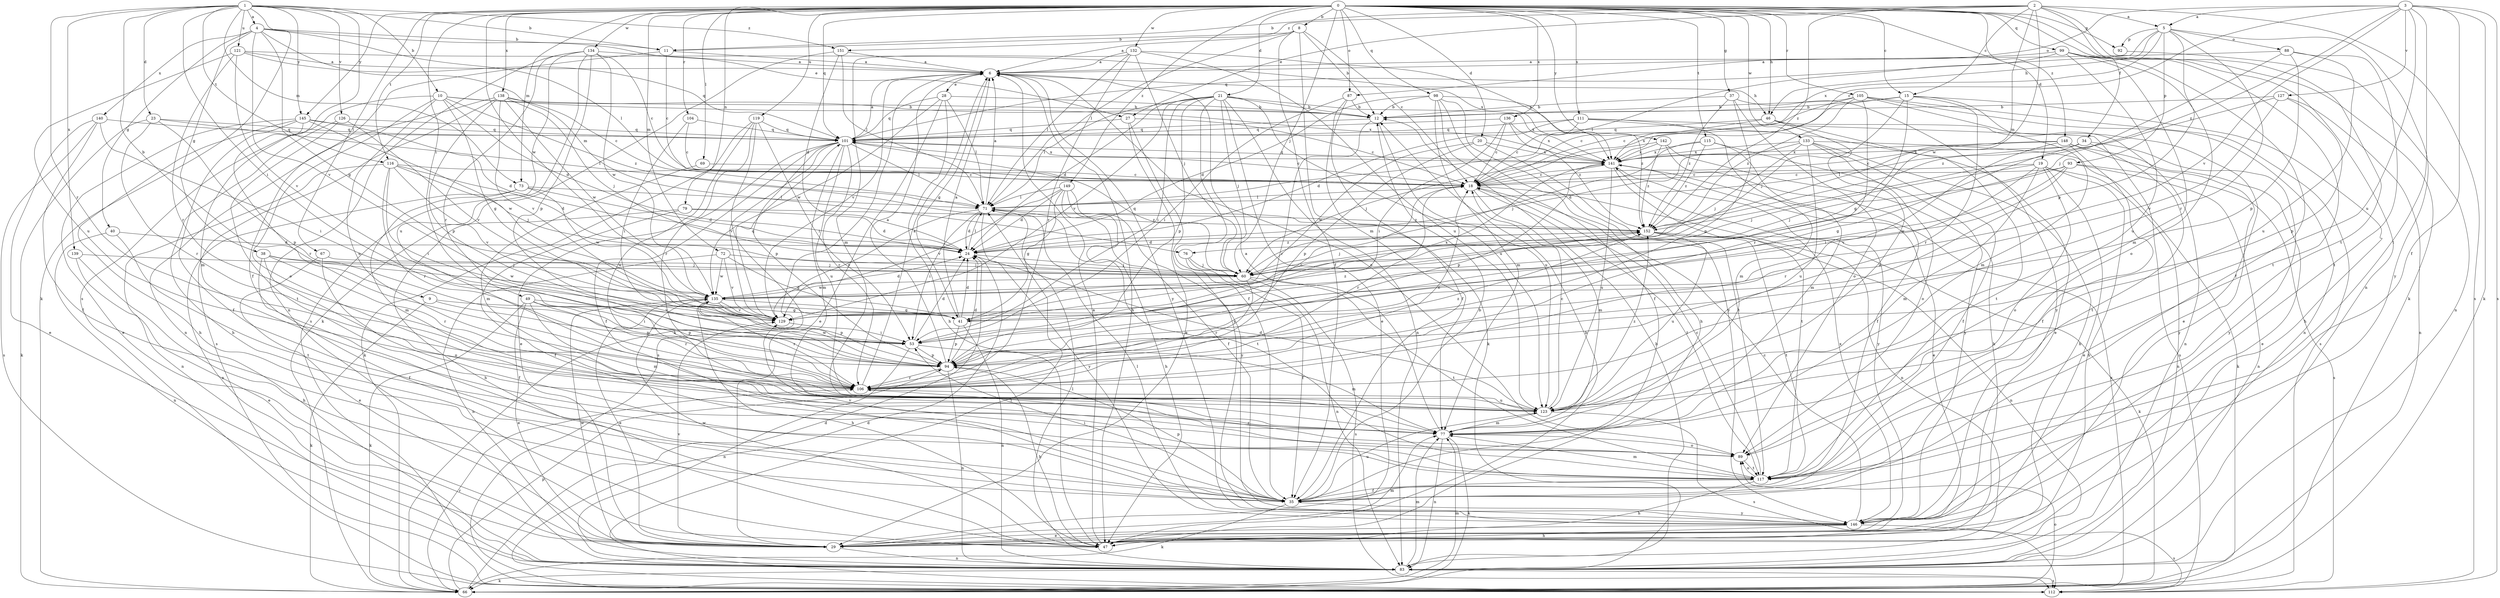 strict digraph  {
0;
1;
2;
3;
4;
5;
6;
8;
9;
10;
11;
12;
15;
18;
19;
20;
21;
23;
24;
27;
28;
29;
34;
35;
37;
38;
40;
41;
46;
47;
49;
53;
60;
66;
67;
69;
71;
72;
73;
76;
77;
79;
83;
87;
88;
89;
92;
93;
94;
98;
99;
101;
104;
105;
106;
111;
112;
115;
116;
117;
119;
121;
123;
126;
127;
129;
132;
133;
134;
135;
136;
138;
139;
140;
141;
142;
145;
146;
148;
149;
151;
152;
0 -> 8  [label=b];
0 -> 15  [label=c];
0 -> 19  [label=d];
0 -> 20  [label=d];
0 -> 21  [label=d];
0 -> 37  [label=g];
0 -> 46  [label=h];
0 -> 49  [label=i];
0 -> 60  [label=j];
0 -> 66  [label=k];
0 -> 67  [label=l];
0 -> 69  [label=l];
0 -> 72  [label=m];
0 -> 73  [label=m];
0 -> 79  [label=n];
0 -> 83  [label=n];
0 -> 87  [label=o];
0 -> 92  [label=p];
0 -> 98  [label=q];
0 -> 99  [label=q];
0 -> 101  [label=q];
0 -> 104  [label=r];
0 -> 105  [label=r];
0 -> 111  [label=s];
0 -> 115  [label=t];
0 -> 116  [label=t];
0 -> 119  [label=u];
0 -> 132  [label=w];
0 -> 133  [label=w];
0 -> 134  [label=w];
0 -> 135  [label=w];
0 -> 136  [label=x];
0 -> 138  [label=x];
0 -> 142  [label=y];
0 -> 145  [label=y];
0 -> 148  [label=z];
0 -> 149  [label=z];
1 -> 4  [label=a];
1 -> 9  [label=b];
1 -> 10  [label=b];
1 -> 11  [label=b];
1 -> 23  [label=d];
1 -> 53  [label=i];
1 -> 66  [label=k];
1 -> 73  [label=m];
1 -> 106  [label=r];
1 -> 112  [label=s];
1 -> 116  [label=t];
1 -> 121  [label=u];
1 -> 126  [label=v];
1 -> 139  [label=x];
1 -> 145  [label=y];
1 -> 151  [label=z];
2 -> 5  [label=a];
2 -> 11  [label=b];
2 -> 15  [label=c];
2 -> 27  [label=e];
2 -> 34  [label=f];
2 -> 76  [label=m];
2 -> 112  [label=s];
2 -> 117  [label=t];
2 -> 135  [label=w];
2 -> 151  [label=z];
2 -> 152  [label=z];
3 -> 5  [label=a];
3 -> 18  [label=c];
3 -> 35  [label=f];
3 -> 66  [label=k];
3 -> 87  [label=o];
3 -> 112  [label=s];
3 -> 117  [label=t];
3 -> 123  [label=u];
3 -> 127  [label=v];
3 -> 129  [label=v];
3 -> 152  [label=z];
4 -> 11  [label=b];
4 -> 27  [label=e];
4 -> 38  [label=g];
4 -> 40  [label=g];
4 -> 41  [label=g];
4 -> 71  [label=l];
4 -> 76  [label=m];
4 -> 129  [label=v];
4 -> 140  [label=x];
5 -> 46  [label=h];
5 -> 88  [label=o];
5 -> 92  [label=p];
5 -> 93  [label=p];
5 -> 94  [label=p];
5 -> 101  [label=q];
5 -> 106  [label=r];
5 -> 141  [label=x];
5 -> 146  [label=y];
6 -> 28  [label=e];
6 -> 41  [label=g];
6 -> 46  [label=h];
6 -> 47  [label=h];
6 -> 66  [label=k];
6 -> 89  [label=o];
6 -> 129  [label=v];
6 -> 146  [label=y];
8 -> 6  [label=a];
8 -> 11  [label=b];
8 -> 12  [label=b];
8 -> 18  [label=c];
8 -> 35  [label=f];
8 -> 71  [label=l];
8 -> 77  [label=m];
9 -> 41  [label=g];
9 -> 66  [label=k];
9 -> 94  [label=p];
10 -> 12  [label=b];
10 -> 24  [label=d];
10 -> 41  [label=g];
10 -> 77  [label=m];
10 -> 89  [label=o];
10 -> 123  [label=u];
10 -> 141  [label=x];
10 -> 152  [label=z];
11 -> 6  [label=a];
11 -> 18  [label=c];
11 -> 35  [label=f];
12 -> 101  [label=q];
12 -> 106  [label=r];
12 -> 123  [label=u];
15 -> 12  [label=b];
15 -> 18  [label=c];
15 -> 41  [label=g];
15 -> 47  [label=h];
15 -> 60  [label=j];
15 -> 77  [label=m];
15 -> 106  [label=r];
18 -> 71  [label=l];
18 -> 77  [label=m];
18 -> 83  [label=n];
18 -> 106  [label=r];
18 -> 117  [label=t];
19 -> 18  [label=c];
19 -> 29  [label=e];
19 -> 47  [label=h];
19 -> 60  [label=j];
19 -> 77  [label=m];
19 -> 83  [label=n];
19 -> 89  [label=o];
19 -> 106  [label=r];
20 -> 94  [label=p];
20 -> 117  [label=t];
20 -> 135  [label=w];
20 -> 141  [label=x];
21 -> 12  [label=b];
21 -> 24  [label=d];
21 -> 29  [label=e];
21 -> 35  [label=f];
21 -> 53  [label=i];
21 -> 60  [label=j];
21 -> 71  [label=l];
21 -> 83  [label=n];
21 -> 94  [label=p];
21 -> 123  [label=u];
21 -> 129  [label=v];
21 -> 141  [label=x];
23 -> 66  [label=k];
23 -> 71  [label=l];
23 -> 94  [label=p];
23 -> 101  [label=q];
23 -> 106  [label=r];
24 -> 60  [label=j];
24 -> 71  [label=l];
24 -> 152  [label=z];
27 -> 18  [label=c];
27 -> 29  [label=e];
27 -> 101  [label=q];
27 -> 146  [label=y];
28 -> 12  [label=b];
28 -> 29  [label=e];
28 -> 47  [label=h];
28 -> 71  [label=l];
28 -> 101  [label=q];
28 -> 135  [label=w];
29 -> 77  [label=m];
29 -> 83  [label=n];
29 -> 129  [label=v];
29 -> 135  [label=w];
34 -> 41  [label=g];
34 -> 71  [label=l];
34 -> 117  [label=t];
34 -> 141  [label=x];
34 -> 146  [label=y];
35 -> 12  [label=b];
35 -> 53  [label=i];
35 -> 66  [label=k];
35 -> 94  [label=p];
35 -> 123  [label=u];
35 -> 146  [label=y];
37 -> 12  [label=b];
37 -> 89  [label=o];
37 -> 94  [label=p];
37 -> 146  [label=y];
37 -> 152  [label=z];
38 -> 35  [label=f];
38 -> 60  [label=j];
38 -> 89  [label=o];
38 -> 106  [label=r];
38 -> 135  [label=w];
40 -> 24  [label=d];
40 -> 83  [label=n];
40 -> 117  [label=t];
41 -> 6  [label=a];
41 -> 24  [label=d];
41 -> 83  [label=n];
41 -> 94  [label=p];
41 -> 141  [label=x];
41 -> 152  [label=z];
46 -> 83  [label=n];
46 -> 101  [label=q];
46 -> 117  [label=t];
46 -> 123  [label=u];
46 -> 141  [label=x];
47 -> 6  [label=a];
47 -> 12  [label=b];
47 -> 135  [label=w];
49 -> 29  [label=e];
49 -> 53  [label=i];
49 -> 66  [label=k];
49 -> 77  [label=m];
49 -> 94  [label=p];
49 -> 106  [label=r];
49 -> 129  [label=v];
53 -> 18  [label=c];
53 -> 24  [label=d];
53 -> 77  [label=m];
53 -> 83  [label=n];
53 -> 94  [label=p];
60 -> 101  [label=q];
60 -> 106  [label=r];
60 -> 112  [label=s];
60 -> 117  [label=t];
60 -> 135  [label=w];
66 -> 24  [label=d];
66 -> 77  [label=m];
66 -> 89  [label=o];
66 -> 94  [label=p];
66 -> 106  [label=r];
66 -> 141  [label=x];
67 -> 29  [label=e];
67 -> 35  [label=f];
67 -> 60  [label=j];
69 -> 18  [label=c];
69 -> 77  [label=m];
71 -> 6  [label=a];
71 -> 24  [label=d];
71 -> 53  [label=i];
71 -> 117  [label=t];
71 -> 129  [label=v];
71 -> 146  [label=y];
71 -> 152  [label=z];
72 -> 41  [label=g];
72 -> 60  [label=j];
72 -> 83  [label=n];
72 -> 129  [label=v];
72 -> 135  [label=w];
73 -> 24  [label=d];
73 -> 71  [label=l];
73 -> 77  [label=m];
73 -> 83  [label=n];
73 -> 135  [label=w];
76 -> 35  [label=f];
76 -> 60  [label=j];
76 -> 83  [label=n];
77 -> 6  [label=a];
77 -> 66  [label=k];
77 -> 83  [label=n];
77 -> 89  [label=o];
79 -> 24  [label=d];
79 -> 35  [label=f];
79 -> 47  [label=h];
79 -> 152  [label=z];
83 -> 12  [label=b];
83 -> 66  [label=k];
83 -> 71  [label=l];
83 -> 77  [label=m];
83 -> 112  [label=s];
87 -> 12  [label=b];
87 -> 35  [label=f];
87 -> 53  [label=i];
87 -> 66  [label=k];
88 -> 6  [label=a];
88 -> 60  [label=j];
88 -> 94  [label=p];
88 -> 117  [label=t];
88 -> 123  [label=u];
89 -> 106  [label=r];
89 -> 117  [label=t];
92 -> 83  [label=n];
93 -> 18  [label=c];
93 -> 60  [label=j];
93 -> 83  [label=n];
93 -> 112  [label=s];
93 -> 129  [label=v];
93 -> 135  [label=w];
94 -> 6  [label=a];
94 -> 24  [label=d];
94 -> 47  [label=h];
94 -> 83  [label=n];
94 -> 106  [label=r];
94 -> 135  [label=w];
94 -> 152  [label=z];
98 -> 12  [label=b];
98 -> 24  [label=d];
98 -> 35  [label=f];
98 -> 47  [label=h];
98 -> 77  [label=m];
98 -> 146  [label=y];
98 -> 152  [label=z];
99 -> 6  [label=a];
99 -> 35  [label=f];
99 -> 71  [label=l];
99 -> 77  [label=m];
99 -> 89  [label=o];
99 -> 117  [label=t];
99 -> 123  [label=u];
101 -> 6  [label=a];
101 -> 18  [label=c];
101 -> 29  [label=e];
101 -> 35  [label=f];
101 -> 71  [label=l];
101 -> 77  [label=m];
101 -> 94  [label=p];
101 -> 106  [label=r];
101 -> 123  [label=u];
101 -> 129  [label=v];
101 -> 141  [label=x];
104 -> 18  [label=c];
104 -> 53  [label=i];
104 -> 101  [label=q];
105 -> 12  [label=b];
105 -> 18  [label=c];
105 -> 29  [label=e];
105 -> 83  [label=n];
105 -> 106  [label=r];
105 -> 112  [label=s];
105 -> 152  [label=z];
106 -> 6  [label=a];
106 -> 18  [label=c];
106 -> 123  [label=u];
111 -> 18  [label=c];
111 -> 24  [label=d];
111 -> 29  [label=e];
111 -> 77  [label=m];
111 -> 101  [label=q];
111 -> 112  [label=s];
112 -> 24  [label=d];
112 -> 71  [label=l];
115 -> 60  [label=j];
115 -> 77  [label=m];
115 -> 141  [label=x];
115 -> 146  [label=y];
115 -> 152  [label=z];
116 -> 18  [label=c];
116 -> 24  [label=d];
116 -> 53  [label=i];
116 -> 60  [label=j];
116 -> 83  [label=n];
116 -> 106  [label=r];
116 -> 129  [label=v];
117 -> 18  [label=c];
117 -> 35  [label=f];
117 -> 47  [label=h];
117 -> 77  [label=m];
117 -> 89  [label=o];
117 -> 129  [label=v];
119 -> 53  [label=i];
119 -> 66  [label=k];
119 -> 101  [label=q];
119 -> 106  [label=r];
119 -> 112  [label=s];
119 -> 123  [label=u];
121 -> 6  [label=a];
121 -> 101  [label=q];
121 -> 106  [label=r];
121 -> 123  [label=u];
121 -> 129  [label=v];
121 -> 141  [label=x];
123 -> 18  [label=c];
123 -> 24  [label=d];
123 -> 77  [label=m];
123 -> 112  [label=s];
123 -> 152  [label=z];
126 -> 47  [label=h];
126 -> 101  [label=q];
126 -> 117  [label=t];
126 -> 129  [label=v];
127 -> 12  [label=b];
127 -> 83  [label=n];
127 -> 94  [label=p];
127 -> 129  [label=v];
127 -> 152  [label=z];
129 -> 53  [label=i];
129 -> 101  [label=q];
132 -> 6  [label=a];
132 -> 60  [label=j];
132 -> 71  [label=l];
132 -> 77  [label=m];
132 -> 106  [label=r];
132 -> 123  [label=u];
132 -> 141  [label=x];
133 -> 24  [label=d];
133 -> 35  [label=f];
133 -> 47  [label=h];
133 -> 60  [label=j];
133 -> 66  [label=k];
133 -> 89  [label=o];
133 -> 123  [label=u];
133 -> 141  [label=x];
134 -> 6  [label=a];
134 -> 18  [label=c];
134 -> 83  [label=n];
134 -> 94  [label=p];
134 -> 106  [label=r];
134 -> 112  [label=s];
134 -> 123  [label=u];
134 -> 135  [label=w];
135 -> 24  [label=d];
135 -> 29  [label=e];
135 -> 41  [label=g];
135 -> 47  [label=h];
135 -> 94  [label=p];
135 -> 106  [label=r];
135 -> 129  [label=v];
136 -> 18  [label=c];
136 -> 53  [label=i];
136 -> 101  [label=q];
136 -> 141  [label=x];
136 -> 152  [label=z];
138 -> 12  [label=b];
138 -> 18  [label=c];
138 -> 60  [label=j];
138 -> 83  [label=n];
138 -> 94  [label=p];
138 -> 112  [label=s];
138 -> 129  [label=v];
138 -> 135  [label=w];
139 -> 29  [label=e];
139 -> 47  [label=h];
139 -> 60  [label=j];
140 -> 29  [label=e];
140 -> 35  [label=f];
140 -> 53  [label=i];
140 -> 101  [label=q];
140 -> 112  [label=s];
141 -> 18  [label=c];
141 -> 29  [label=e];
141 -> 94  [label=p];
141 -> 101  [label=q];
141 -> 117  [label=t];
141 -> 123  [label=u];
141 -> 146  [label=y];
142 -> 35  [label=f];
142 -> 47  [label=h];
142 -> 60  [label=j];
142 -> 141  [label=x];
142 -> 152  [label=z];
145 -> 24  [label=d];
145 -> 29  [label=e];
145 -> 35  [label=f];
145 -> 47  [label=h];
145 -> 101  [label=q];
145 -> 106  [label=r];
145 -> 135  [label=w];
146 -> 18  [label=c];
146 -> 29  [label=e];
146 -> 47  [label=h];
146 -> 71  [label=l];
146 -> 112  [label=s];
146 -> 141  [label=x];
148 -> 18  [label=c];
148 -> 29  [label=e];
148 -> 35  [label=f];
148 -> 53  [label=i];
148 -> 141  [label=x];
148 -> 146  [label=y];
149 -> 24  [label=d];
149 -> 35  [label=f];
149 -> 41  [label=g];
149 -> 47  [label=h];
149 -> 71  [label=l];
149 -> 129  [label=v];
149 -> 146  [label=y];
151 -> 6  [label=a];
151 -> 24  [label=d];
151 -> 66  [label=k];
151 -> 71  [label=l];
152 -> 24  [label=d];
152 -> 60  [label=j];
152 -> 66  [label=k];
152 -> 83  [label=n];
152 -> 117  [label=t];
152 -> 123  [label=u];
}
